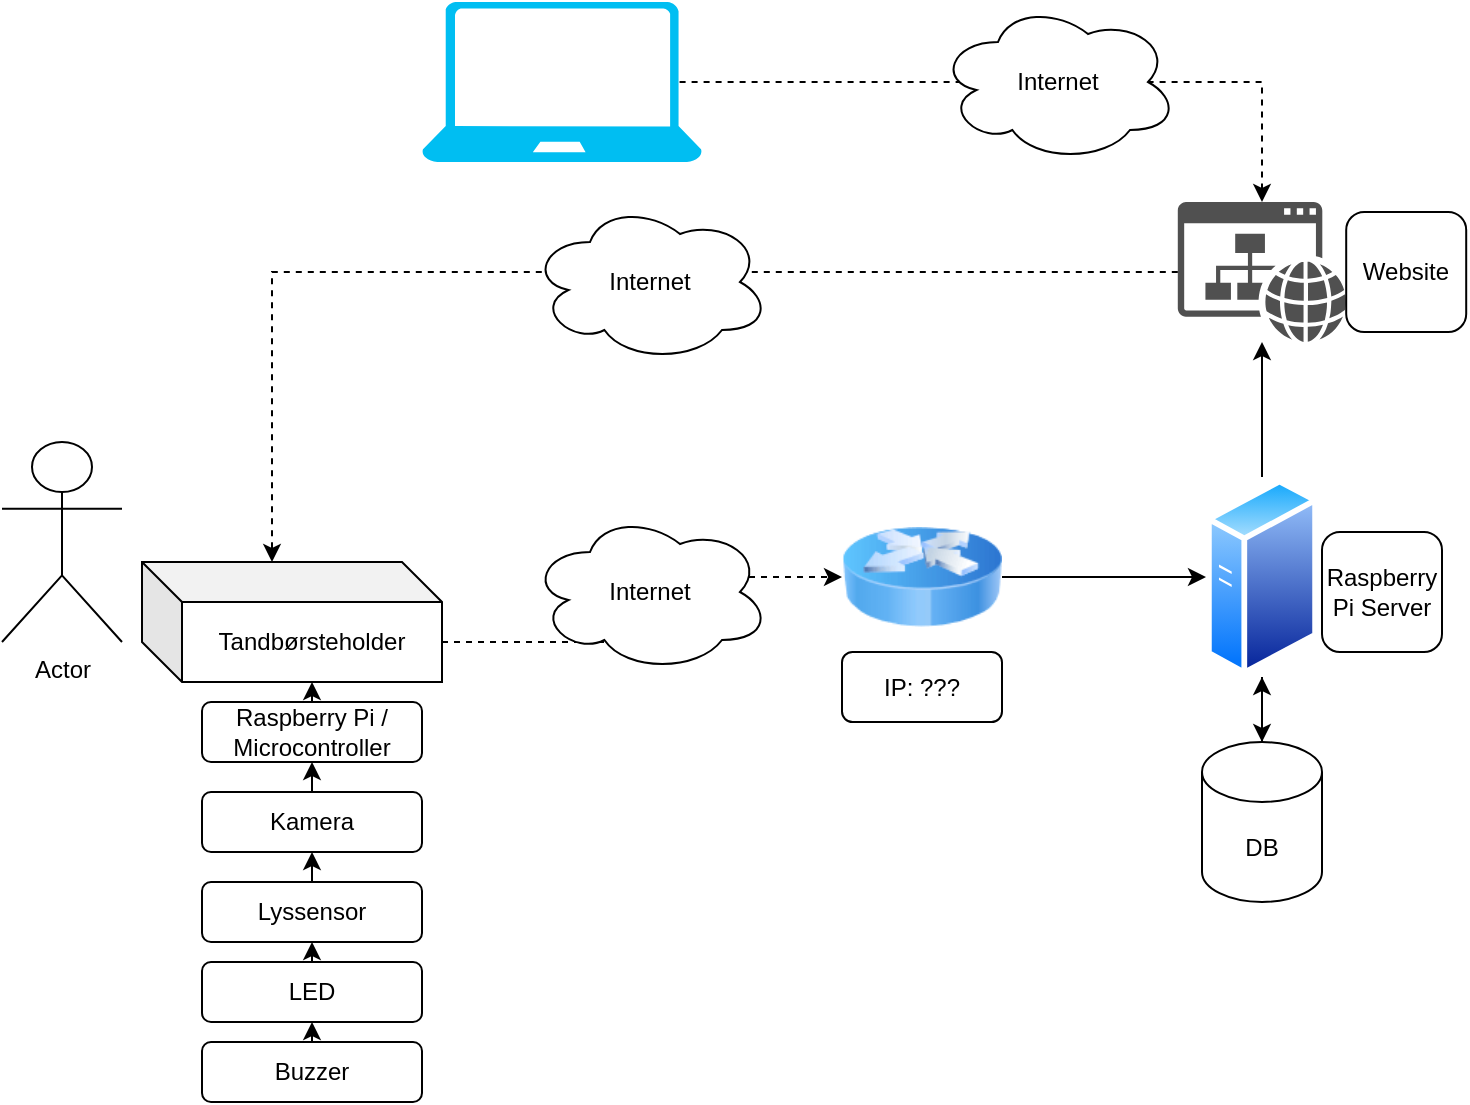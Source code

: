 <mxfile version="22.0.8" type="device">
  <diagram name="Page-1" id="ka4sckrkyvAku7VrfMju">
    <mxGraphModel dx="822" dy="783" grid="1" gridSize="10" guides="1" tooltips="1" connect="1" arrows="1" fold="1" page="1" pageScale="1" pageWidth="827" pageHeight="1169" math="0" shadow="0">
      <root>
        <mxCell id="0" />
        <mxCell id="1" parent="0" />
        <mxCell id="gEh4JOFmMZdMPStCANWQ-13" style="edgeStyle=orthogonalEdgeStyle;rounded=0;orthogonalLoop=1;jettySize=auto;html=1;exitX=0.5;exitY=0;exitDx=0;exitDy=0;exitPerimeter=0;" edge="1" parent="1" source="gEh4JOFmMZdMPStCANWQ-1" target="gEh4JOFmMZdMPStCANWQ-5">
          <mxGeometry relative="1" as="geometry" />
        </mxCell>
        <mxCell id="gEh4JOFmMZdMPStCANWQ-1" value="DB" style="shape=cylinder3;whiteSpace=wrap;html=1;boundedLbl=1;backgroundOutline=1;size=15;" vertex="1" parent="1">
          <mxGeometry x="690" y="530" width="60" height="80" as="geometry" />
        </mxCell>
        <mxCell id="gEh4JOFmMZdMPStCANWQ-2" value="Actor" style="shape=umlActor;verticalLabelPosition=bottom;verticalAlign=top;html=1;outlineConnect=0;" vertex="1" parent="1">
          <mxGeometry x="90" y="380" width="60" height="100" as="geometry" />
        </mxCell>
        <mxCell id="gEh4JOFmMZdMPStCANWQ-14" style="edgeStyle=orthogonalEdgeStyle;rounded=0;orthogonalLoop=1;jettySize=auto;html=1;exitX=0;exitY=0;exitDx=150;exitDy=40;exitPerimeter=0;entryX=0;entryY=0.5;entryDx=0;entryDy=0;dashed=1;" edge="1" parent="1" source="gEh4JOFmMZdMPStCANWQ-3" target="gEh4JOFmMZdMPStCANWQ-7">
          <mxGeometry relative="1" as="geometry" />
        </mxCell>
        <mxCell id="gEh4JOFmMZdMPStCANWQ-3" value="Tandbørsteholder" style="shape=cube;whiteSpace=wrap;html=1;boundedLbl=1;backgroundOutline=1;darkOpacity=0.05;darkOpacity2=0.1;" vertex="1" parent="1">
          <mxGeometry x="160" y="440" width="150" height="60" as="geometry" />
        </mxCell>
        <mxCell id="gEh4JOFmMZdMPStCANWQ-15" style="edgeStyle=orthogonalEdgeStyle;rounded=0;orthogonalLoop=1;jettySize=auto;html=1;exitX=0.92;exitY=0.5;exitDx=0;exitDy=0;exitPerimeter=0;dashed=1;" edge="1" parent="1" source="gEh4JOFmMZdMPStCANWQ-4" target="gEh4JOFmMZdMPStCANWQ-6">
          <mxGeometry relative="1" as="geometry" />
        </mxCell>
        <mxCell id="gEh4JOFmMZdMPStCANWQ-4" value="" style="verticalLabelPosition=bottom;html=1;verticalAlign=top;align=center;strokeColor=none;fillColor=#00BEF2;shape=mxgraph.azure.laptop;pointerEvents=1;" vertex="1" parent="1">
          <mxGeometry x="300" y="160" width="140" height="80" as="geometry" />
        </mxCell>
        <mxCell id="gEh4JOFmMZdMPStCANWQ-9" style="edgeStyle=orthogonalEdgeStyle;rounded=0;orthogonalLoop=1;jettySize=auto;html=1;exitX=0.5;exitY=0;exitDx=0;exitDy=0;" edge="1" parent="1" source="gEh4JOFmMZdMPStCANWQ-5" target="gEh4JOFmMZdMPStCANWQ-6">
          <mxGeometry relative="1" as="geometry" />
        </mxCell>
        <mxCell id="gEh4JOFmMZdMPStCANWQ-11" style="edgeStyle=orthogonalEdgeStyle;rounded=0;orthogonalLoop=1;jettySize=auto;html=1;exitX=0.5;exitY=1;exitDx=0;exitDy=0;" edge="1" parent="1" source="gEh4JOFmMZdMPStCANWQ-5" target="gEh4JOFmMZdMPStCANWQ-1">
          <mxGeometry relative="1" as="geometry" />
        </mxCell>
        <mxCell id="gEh4JOFmMZdMPStCANWQ-5" value="" style="image;aspect=fixed;perimeter=ellipsePerimeter;html=1;align=center;shadow=0;dashed=0;spacingTop=3;image=img/lib/active_directory/generic_server.svg;" vertex="1" parent="1">
          <mxGeometry x="692" y="397.5" width="56" height="100" as="geometry" />
        </mxCell>
        <mxCell id="gEh4JOFmMZdMPStCANWQ-6" value="" style="sketch=0;pointerEvents=1;shadow=0;dashed=0;html=1;strokeColor=none;fillColor=#505050;labelPosition=center;verticalLabelPosition=bottom;verticalAlign=top;outlineConnect=0;align=center;shape=mxgraph.office.concepts.website;" vertex="1" parent="1">
          <mxGeometry x="677.9" y="260" width="84.2" height="70" as="geometry" />
        </mxCell>
        <mxCell id="gEh4JOFmMZdMPStCANWQ-10" value="" style="edgeStyle=orthogonalEdgeStyle;rounded=0;orthogonalLoop=1;jettySize=auto;html=1;" edge="1" parent="1" source="gEh4JOFmMZdMPStCANWQ-7" target="gEh4JOFmMZdMPStCANWQ-5">
          <mxGeometry relative="1" as="geometry" />
        </mxCell>
        <mxCell id="gEh4JOFmMZdMPStCANWQ-7" value="" style="image;html=1;image=img/lib/clip_art/networking/Router_Icon_128x128.png" vertex="1" parent="1">
          <mxGeometry x="510" y="415" width="80" height="65" as="geometry" />
        </mxCell>
        <mxCell id="gEh4JOFmMZdMPStCANWQ-16" value="Raspberry Pi / Microcontroller" style="rounded=1;whiteSpace=wrap;html=1;" vertex="1" parent="1">
          <mxGeometry x="190" y="510" width="110" height="30" as="geometry" />
        </mxCell>
        <mxCell id="gEh4JOFmMZdMPStCANWQ-17" style="edgeStyle=orthogonalEdgeStyle;rounded=0;orthogonalLoop=1;jettySize=auto;html=1;exitX=0.5;exitY=0;exitDx=0;exitDy=0;entryX=0;entryY=0;entryDx=85;entryDy=60;entryPerimeter=0;" edge="1" parent="1" source="gEh4JOFmMZdMPStCANWQ-16" target="gEh4JOFmMZdMPStCANWQ-3">
          <mxGeometry relative="1" as="geometry" />
        </mxCell>
        <mxCell id="gEh4JOFmMZdMPStCANWQ-20" style="edgeStyle=orthogonalEdgeStyle;rounded=0;orthogonalLoop=1;jettySize=auto;html=1;exitX=0.5;exitY=0;exitDx=0;exitDy=0;entryX=0.5;entryY=1;entryDx=0;entryDy=0;" edge="1" parent="1" source="gEh4JOFmMZdMPStCANWQ-19" target="gEh4JOFmMZdMPStCANWQ-16">
          <mxGeometry relative="1" as="geometry" />
        </mxCell>
        <mxCell id="gEh4JOFmMZdMPStCANWQ-19" value="Kamera" style="rounded=1;whiteSpace=wrap;html=1;" vertex="1" parent="1">
          <mxGeometry x="190" y="555" width="110" height="30" as="geometry" />
        </mxCell>
        <mxCell id="gEh4JOFmMZdMPStCANWQ-25" style="edgeStyle=orthogonalEdgeStyle;rounded=0;orthogonalLoop=1;jettySize=auto;html=1;exitX=0.5;exitY=0;exitDx=0;exitDy=0;entryX=0.5;entryY=1;entryDx=0;entryDy=0;" edge="1" parent="1" source="gEh4JOFmMZdMPStCANWQ-21" target="gEh4JOFmMZdMPStCANWQ-19">
          <mxGeometry relative="1" as="geometry" />
        </mxCell>
        <mxCell id="gEh4JOFmMZdMPStCANWQ-21" value="Lyssensor" style="rounded=1;whiteSpace=wrap;html=1;" vertex="1" parent="1">
          <mxGeometry x="190" y="600" width="110" height="30" as="geometry" />
        </mxCell>
        <mxCell id="gEh4JOFmMZdMPStCANWQ-26" style="edgeStyle=orthogonalEdgeStyle;rounded=0;orthogonalLoop=1;jettySize=auto;html=1;exitX=0.5;exitY=0;exitDx=0;exitDy=0;entryX=0.5;entryY=1;entryDx=0;entryDy=0;" edge="1" parent="1" source="gEh4JOFmMZdMPStCANWQ-22" target="gEh4JOFmMZdMPStCANWQ-21">
          <mxGeometry relative="1" as="geometry" />
        </mxCell>
        <mxCell id="gEh4JOFmMZdMPStCANWQ-22" value="LED" style="rounded=1;whiteSpace=wrap;html=1;" vertex="1" parent="1">
          <mxGeometry x="190" y="640" width="110" height="30" as="geometry" />
        </mxCell>
        <mxCell id="gEh4JOFmMZdMPStCANWQ-27" style="edgeStyle=orthogonalEdgeStyle;rounded=0;orthogonalLoop=1;jettySize=auto;html=1;exitX=0.5;exitY=0;exitDx=0;exitDy=0;entryX=0.5;entryY=1;entryDx=0;entryDy=0;" edge="1" parent="1" source="gEh4JOFmMZdMPStCANWQ-23" target="gEh4JOFmMZdMPStCANWQ-22">
          <mxGeometry relative="1" as="geometry" />
        </mxCell>
        <mxCell id="gEh4JOFmMZdMPStCANWQ-23" value="Buzzer" style="rounded=1;whiteSpace=wrap;html=1;" vertex="1" parent="1">
          <mxGeometry x="190" y="680" width="110" height="30" as="geometry" />
        </mxCell>
        <mxCell id="gEh4JOFmMZdMPStCANWQ-24" style="edgeStyle=orthogonalEdgeStyle;rounded=0;orthogonalLoop=1;jettySize=auto;html=1;entryX=0;entryY=0;entryDx=65;entryDy=0;entryPerimeter=0;dashed=1;" edge="1" parent="1" source="gEh4JOFmMZdMPStCANWQ-6" target="gEh4JOFmMZdMPStCANWQ-3">
          <mxGeometry relative="1" as="geometry" />
        </mxCell>
        <mxCell id="gEh4JOFmMZdMPStCANWQ-30" value="Internet" style="ellipse;shape=cloud;whiteSpace=wrap;html=1;" vertex="1" parent="1">
          <mxGeometry x="354" y="415" width="120" height="80" as="geometry" />
        </mxCell>
        <mxCell id="gEh4JOFmMZdMPStCANWQ-31" value="Internet" style="ellipse;shape=cloud;whiteSpace=wrap;html=1;" vertex="1" parent="1">
          <mxGeometry x="354" y="260" width="120" height="80" as="geometry" />
        </mxCell>
        <mxCell id="gEh4JOFmMZdMPStCANWQ-32" value="Internet" style="ellipse;shape=cloud;whiteSpace=wrap;html=1;" vertex="1" parent="1">
          <mxGeometry x="558" y="160" width="120" height="80" as="geometry" />
        </mxCell>
        <mxCell id="gEh4JOFmMZdMPStCANWQ-33" value="Raspberry Pi Server" style="rounded=1;whiteSpace=wrap;html=1;" vertex="1" parent="1">
          <mxGeometry x="750" y="425" width="60" height="60" as="geometry" />
        </mxCell>
        <mxCell id="gEh4JOFmMZdMPStCANWQ-34" value="Website" style="rounded=1;whiteSpace=wrap;html=1;" vertex="1" parent="1">
          <mxGeometry x="762.1" y="265" width="60" height="60" as="geometry" />
        </mxCell>
        <mxCell id="gEh4JOFmMZdMPStCANWQ-35" value="IP: ???" style="rounded=1;whiteSpace=wrap;html=1;" vertex="1" parent="1">
          <mxGeometry x="510" y="485" width="80" height="35" as="geometry" />
        </mxCell>
      </root>
    </mxGraphModel>
  </diagram>
</mxfile>
